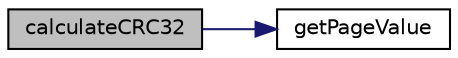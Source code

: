 digraph "calculateCRC32"
{
 // LATEX_PDF_SIZE
  edge [fontname="Helvetica",fontsize="10",labelfontname="Helvetica",labelfontsize="10"];
  node [fontname="Helvetica",fontsize="10",shape=record];
  rankdir="LR";
  Node0 [label="calculateCRC32",height=0.2,width=0.4,color="black", fillcolor="grey75", style="filled", fontcolor="black",tooltip=" "];
  Node0 -> Node1 [color="midnightblue",fontsize="10",style="solid",fontname="Helvetica"];
  Node1 [label="getPageValue",height=0.2,width=0.4,color="black", fillcolor="white", style="filled",URL="$comms_8h.html#a6e4de3f94bb4f623d4c68cf0e2d8bf2d",tooltip=" "];
}
